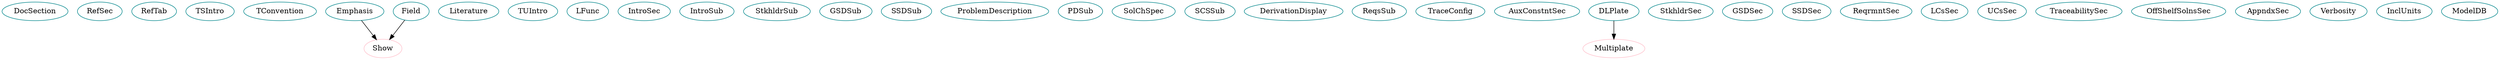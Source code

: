 digraph docLang{
DocSection	[shape=oval, color=turquoise4, label="DocSection"];
RefSec	[shape=oval, color=turquoise4, label="RefSec"];
RefTab	[shape=oval, color=turquoise4, label="RefTab"];
TSIntro	[shape=oval, color=turquoise4, label="TSIntro"];
TConvention	[shape=oval, color=turquoise4, label="TConvention"];
Emphasis	[shape=oval, color=turquoise4, label="Emphasis"];
Literature	[shape=oval, color=turquoise4, label="Literature"];
TUIntro	[shape=oval, color=turquoise4, label="TUIntro"];
LFunc	[shape=oval, color=turquoise4, label="LFunc"];
IntroSec	[shape=oval, color=turquoise4, label="IntroSec"];
IntroSub	[shape=oval, color=turquoise4, label="IntroSub"];
StkhldrSub	[shape=oval, color=turquoise4, label="StkhldrSub"];
GSDSub	[shape=oval, color=turquoise4, label="GSDSub"];
SSDSub	[shape=oval, color=turquoise4, label="SSDSub"];
ProblemDescription	[shape=oval, color=turquoise4, label="ProblemDescription"];
PDSub	[shape=oval, color=turquoise4, label="PDSub"];
SolChSpec	[shape=oval, color=turquoise4, label="SolChSpec"];
SCSSub	[shape=oval, color=turquoise4, label="SCSSub"];
DerivationDisplay	[shape=oval, color=turquoise4, label="DerivationDisplay"];
ReqsSub	[shape=oval, color=turquoise4, label="ReqsSub"];
TraceConfig	[shape=oval, color=turquoise4, label="TraceConfig"];
AuxConstntSec	[shape=oval, color=turquoise4, label="AuxConstntSec"];
DLPlate	[shape=oval, color=turquoise4, label="DLPlate"];
StkhldrSec	[shape=oval, color=turquoise4, label="StkhldrSec"];
GSDSec	[shape=oval, color=turquoise4, label="GSDSec"];
SSDSec	[shape=oval, color=turquoise4, label="SSDSec"];
ReqrmntSec	[shape=oval, color=turquoise4, label="ReqrmntSec"];
LCsSec	[shape=oval, color=turquoise4, label="LCsSec"];
UCsSec	[shape=oval, color=turquoise4, label="UCsSec"];
TraceabilitySec	[shape=oval, color=turquoise4, label="TraceabilitySec"];
OffShelfSolnsSec	[shape=oval, color=turquoise4, label="OffShelfSolnsSec"];
AppndxSec	[shape=oval, color=turquoise4, label="AppndxSec"];
Field	[shape=oval, color=turquoise4, label="Field"];
Verbosity	[shape=oval, color=turquoise4, label="Verbosity"];
InclUnits	[shape=oval, color=turquoise4, label="InclUnits"];
ModelDB	[shape=oval, color=turquoise4, label="ModelDB"];
DocSection	[shape=oval, color=turquoise4, label="DocSection"];
SSDSub	[shape=oval, color=turquoise4, label="SSDSub"];
ProblemDescription	[shape=oval, color=turquoise4, label="ProblemDescription"];
PDSub	[shape=oval, color=turquoise4, label="PDSub"];
SolChSpec	[shape=oval, color=turquoise4, label="SolChSpec"];
SCSSub	[shape=oval, color=turquoise4, label="SCSSub"];
ReqsSub	[shape=oval, color=turquoise4, label="ReqsSub"];
SSDSec	[shape=oval, color=turquoise4, label="SSDSec"];
ReqrmntSec	[shape=oval, color=turquoise4, label="ReqrmntSec"];
Show	[shape=oval, color=pink, label="Show"];
Multiplate	[shape=oval, color=pink, label="Multiplate"];
Show	[shape=oval, color=pink, label="Show"];
Emphasis -> Show;
DLPlate -> Multiplate;
Field -> Show;
}
